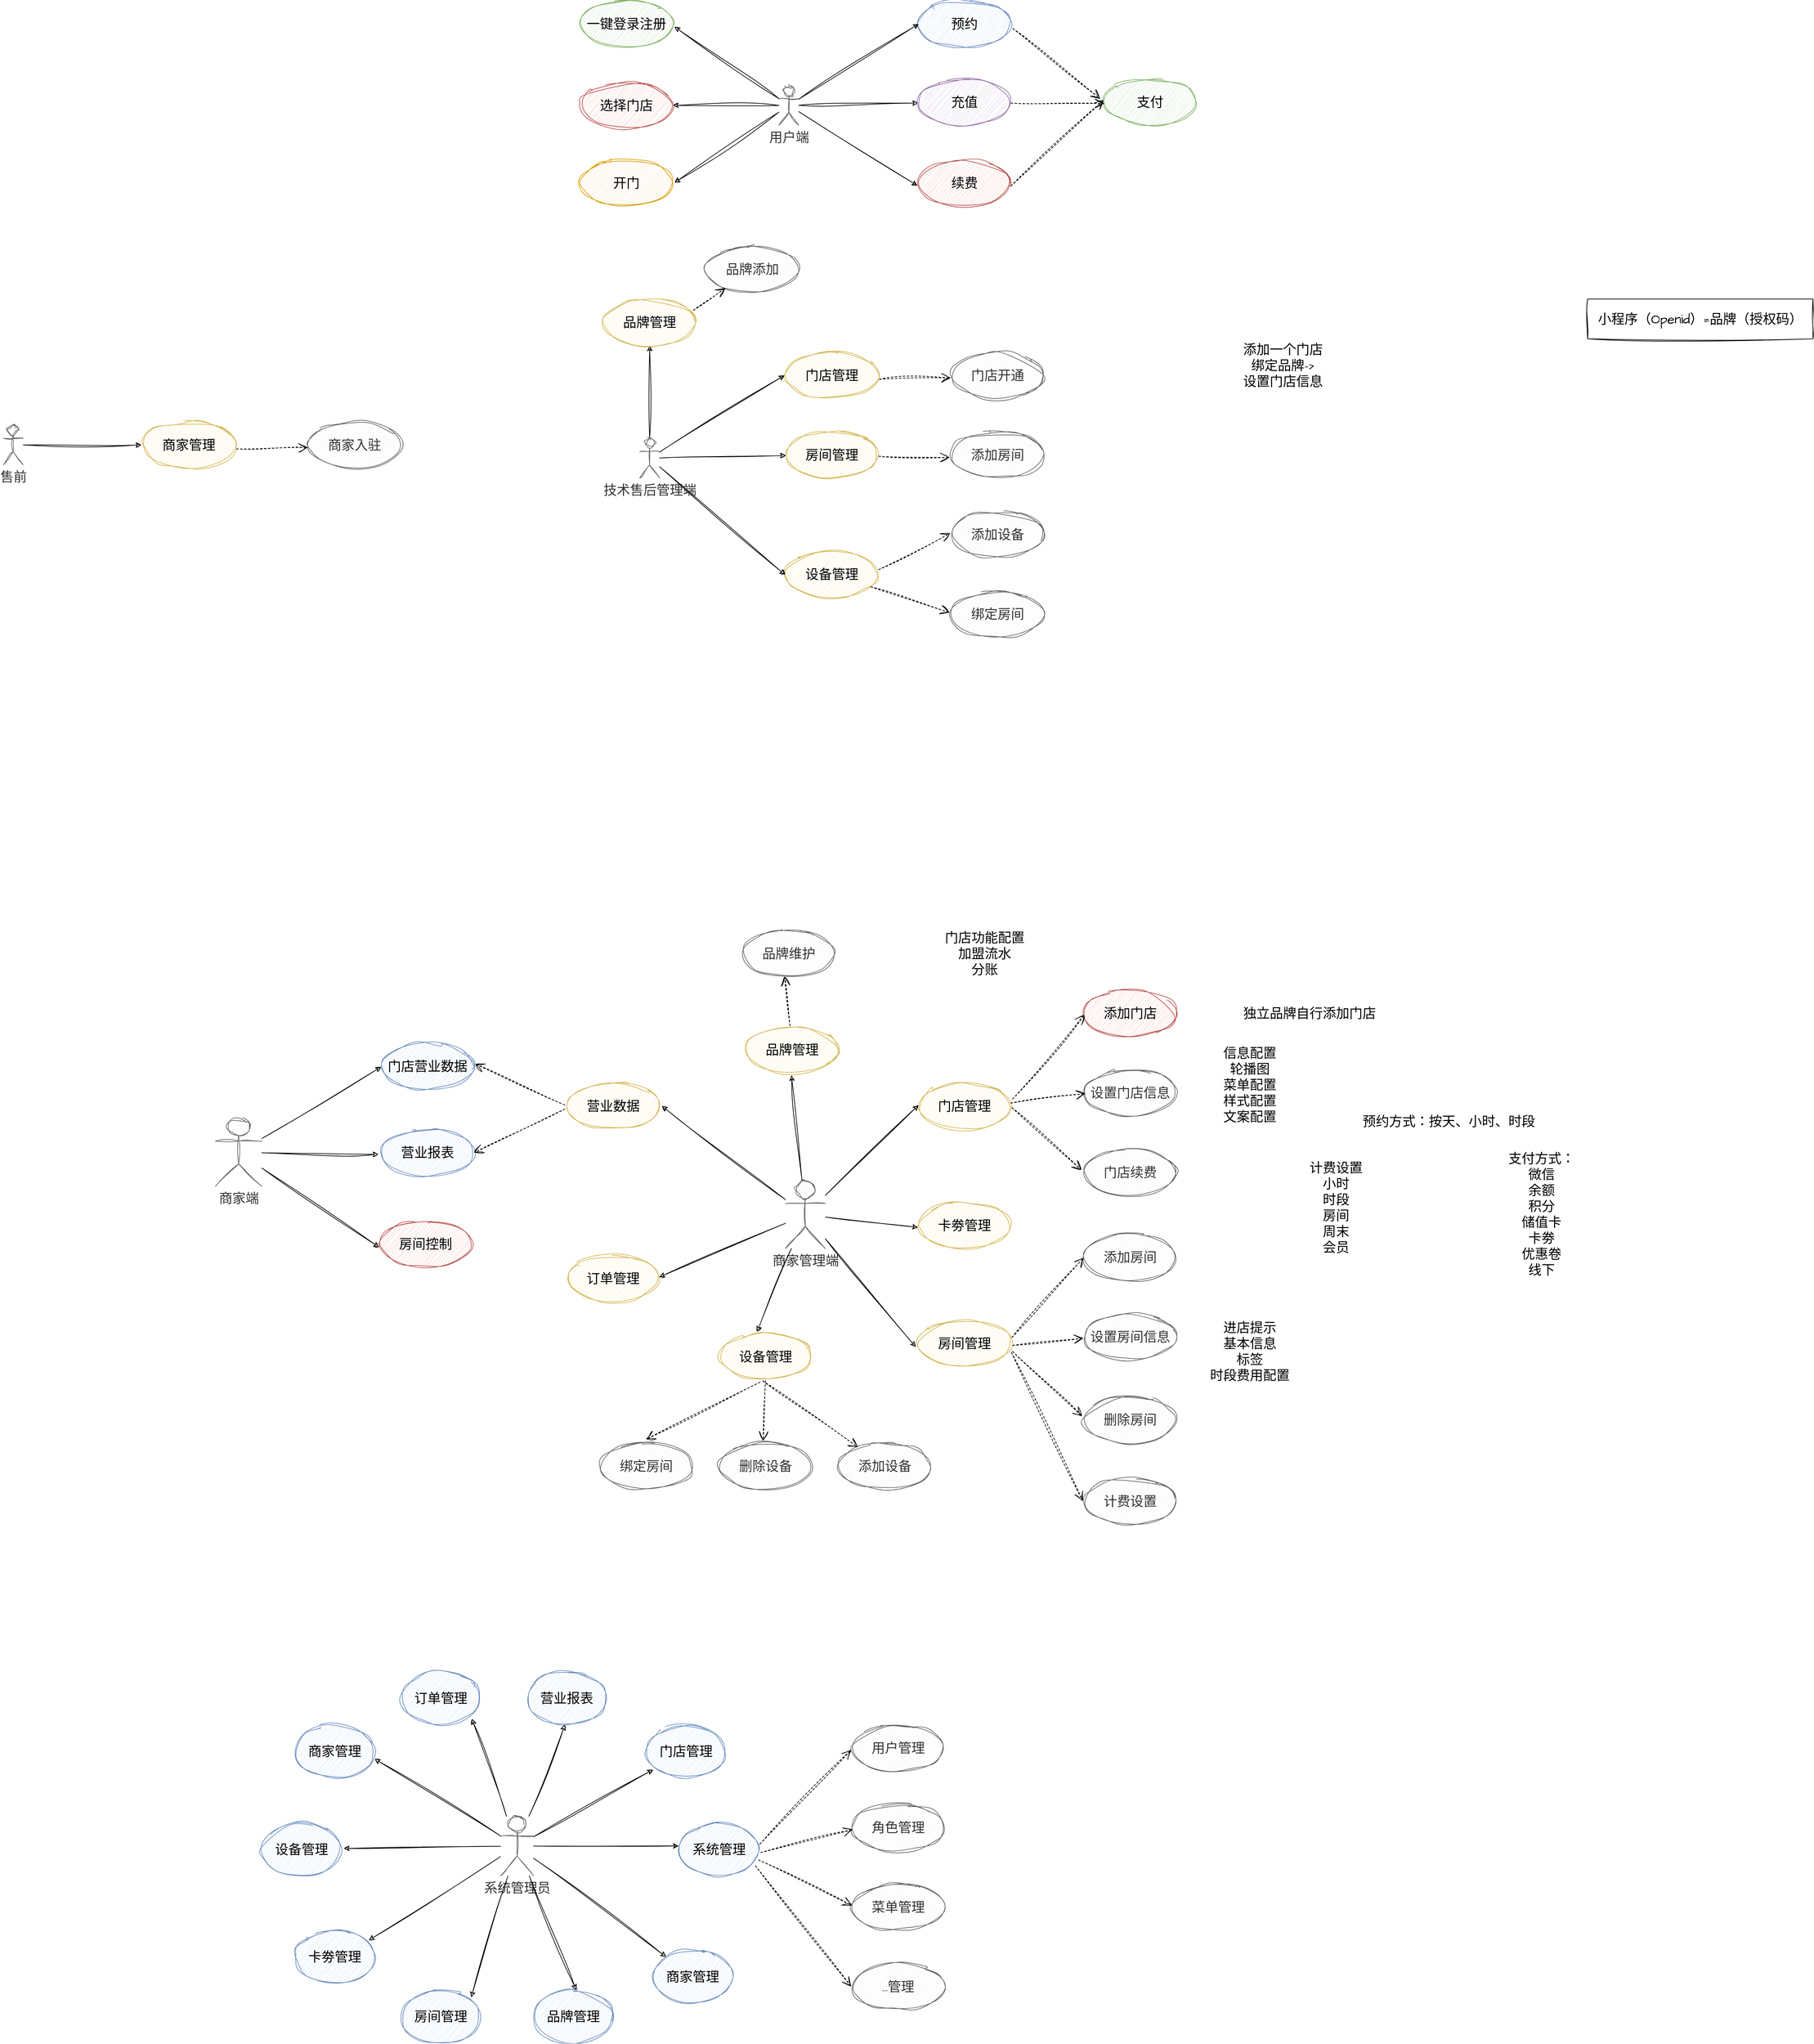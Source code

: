 <mxfile version="22.1.15" type="github">
  <diagram name="第 1 页" id="8raenebxMZbXHB4DPFVJ">
    <mxGraphModel dx="2848" dy="672" grid="1" gridSize="10" guides="1" tooltips="1" connect="0" arrows="1" fold="1" page="1" pageScale="1" pageWidth="827" pageHeight="1169" background="#ffffff" math="0" shadow="0">
      <root>
        <mxCell id="0" />
        <mxCell id="1" parent="0" />
        <mxCell id="zBp83v5MwMUTdgpoldUR-12" style="rounded=0;sketch=1;hachureGap=4;jiggle=2;curveFitting=1;orthogonalLoop=1;jettySize=auto;html=1;fontFamily=Architects Daughter;fontSource=https%3A%2F%2Ffonts.googleapis.com%2Fcss%3Ffamily%3DArchitects%2BDaughter;fontSize=16;" parent="1" source="zBp83v5MwMUTdgpoldUR-3" target="zBp83v5MwMUTdgpoldUR-7" edge="1">
          <mxGeometry relative="1" as="geometry" />
        </mxCell>
        <mxCell id="zBp83v5MwMUTdgpoldUR-65" style="edgeStyle=orthogonalEdgeStyle;rounded=0;sketch=1;hachureGap=4;jiggle=2;curveFitting=1;orthogonalLoop=1;jettySize=auto;html=1;fontFamily=Architects Daughter;fontSource=https%3A%2F%2Ffonts.googleapis.com%2Fcss%3Ffamily%3DArchitects%2BDaughter;fontSize=16;" parent="1" source="zBp83v5MwMUTdgpoldUR-3" target="zBp83v5MwMUTdgpoldUR-64" edge="1">
          <mxGeometry relative="1" as="geometry" />
        </mxCell>
        <mxCell id="zBp83v5MwMUTdgpoldUR-3" value="用户端" style="shape=umlActor;verticalLabelPosition=bottom;verticalAlign=top;html=1;sketch=1;hachureGap=4;jiggle=2;curveFitting=1;fontFamily=Architects Daughter;fontSource=https%3A%2F%2Ffonts.googleapis.com%2Fcss%3Ffamily%3DArchitects%2BDaughter;fontSize=20;fillColor=#f5f5f5;fontColor=#333333;strokeColor=#666666;" parent="1" vertex="1">
          <mxGeometry x="120" y="358" width="30" height="60" as="geometry" />
        </mxCell>
        <mxCell id="zBp83v5MwMUTdgpoldUR-6" value="预约" style="ellipse;whiteSpace=wrap;html=1;sketch=1;hachureGap=4;jiggle=2;curveFitting=1;fontFamily=Architects Daughter;fontSource=https%3A%2F%2Ffonts.googleapis.com%2Fcss%3Ffamily%3DArchitects%2BDaughter;fontSize=20;fillColor=#dae8fc;strokeColor=#6c8ebf;" parent="1" vertex="1">
          <mxGeometry x="330" y="230" width="140" height="70" as="geometry" />
        </mxCell>
        <mxCell id="zBp83v5MwMUTdgpoldUR-7" value="充值" style="ellipse;whiteSpace=wrap;html=1;sketch=1;hachureGap=4;jiggle=2;curveFitting=1;fontFamily=Architects Daughter;fontSource=https%3A%2F%2Ffonts.googleapis.com%2Fcss%3Ffamily%3DArchitects%2BDaughter;fontSize=20;fillColor=#e1d5e7;strokeColor=#9673a6;" parent="1" vertex="1">
          <mxGeometry x="330" y="348" width="140" height="70" as="geometry" />
        </mxCell>
        <mxCell id="zBp83v5MwMUTdgpoldUR-8" value="开门" style="ellipse;whiteSpace=wrap;html=1;sketch=1;hachureGap=4;jiggle=2;curveFitting=1;fontFamily=Architects Daughter;fontSource=https%3A%2F%2Ffonts.googleapis.com%2Fcss%3Ffamily%3DArchitects%2BDaughter;fontSize=20;fillColor=#ffe6cc;strokeColor=#d79b00;" parent="1" vertex="1">
          <mxGeometry x="-180" y="470" width="140" height="70" as="geometry" />
        </mxCell>
        <mxCell id="zBp83v5MwMUTdgpoldUR-9" value="续费" style="ellipse;whiteSpace=wrap;html=1;sketch=1;hachureGap=4;jiggle=2;curveFitting=1;fontFamily=Architects Daughter;fontSource=https%3A%2F%2Ffonts.googleapis.com%2Fcss%3Ffamily%3DArchitects%2BDaughter;fontSize=20;fillColor=#f8cecc;strokeColor=#b85450;" parent="1" vertex="1">
          <mxGeometry x="330" y="470" width="140" height="70" as="geometry" />
        </mxCell>
        <mxCell id="zBp83v5MwMUTdgpoldUR-10" value="支付" style="ellipse;whiteSpace=wrap;html=1;sketch=1;hachureGap=4;jiggle=2;curveFitting=1;fontFamily=Architects Daughter;fontSource=https%3A%2F%2Ffonts.googleapis.com%2Fcss%3Ffamily%3DArchitects%2BDaughter;fontSize=20;fillColor=#d5e8d4;strokeColor=#82b366;" parent="1" vertex="1">
          <mxGeometry x="610" y="348" width="140" height="70" as="geometry" />
        </mxCell>
        <mxCell id="zBp83v5MwMUTdgpoldUR-11" style="rounded=0;sketch=1;hachureGap=4;jiggle=2;curveFitting=1;orthogonalLoop=1;jettySize=auto;html=1;entryX=0.007;entryY=0.5;entryDx=0;entryDy=0;entryPerimeter=0;fontFamily=Architects Daughter;fontSource=https%3A%2F%2Ffonts.googleapis.com%2Fcss%3Ffamily%3DArchitects%2BDaughter;fontSize=16;" parent="1" source="zBp83v5MwMUTdgpoldUR-3" target="zBp83v5MwMUTdgpoldUR-6" edge="1">
          <mxGeometry relative="1" as="geometry" />
        </mxCell>
        <mxCell id="zBp83v5MwMUTdgpoldUR-13" style="rounded=0;sketch=1;hachureGap=4;jiggle=2;curveFitting=1;orthogonalLoop=1;jettySize=auto;html=1;entryX=1.018;entryY=0.493;entryDx=0;entryDy=0;entryPerimeter=0;fontFamily=Architects Daughter;fontSource=https%3A%2F%2Ffonts.googleapis.com%2Fcss%3Ffamily%3DArchitects%2BDaughter;fontSize=16;" parent="1" source="zBp83v5MwMUTdgpoldUR-3" target="zBp83v5MwMUTdgpoldUR-8" edge="1">
          <mxGeometry relative="1" as="geometry" />
        </mxCell>
        <mxCell id="zBp83v5MwMUTdgpoldUR-14" style="rounded=0;sketch=1;hachureGap=4;jiggle=2;curveFitting=1;orthogonalLoop=1;jettySize=auto;html=1;entryX=-0.007;entryY=0.557;entryDx=0;entryDy=0;entryPerimeter=0;fontFamily=Architects Daughter;fontSource=https%3A%2F%2Ffonts.googleapis.com%2Fcss%3Ffamily%3DArchitects%2BDaughter;fontSize=16;" parent="1" source="zBp83v5MwMUTdgpoldUR-3" target="zBp83v5MwMUTdgpoldUR-9" edge="1">
          <mxGeometry relative="1" as="geometry" />
        </mxCell>
        <mxCell id="zBp83v5MwMUTdgpoldUR-15" value="" style="endArrow=open;endSize=12;dashed=1;html=1;rounded=0;sketch=1;hachureGap=4;jiggle=2;curveFitting=1;fontFamily=Architects Daughter;fontSource=https%3A%2F%2Ffonts.googleapis.com%2Fcss%3Ffamily%3DArchitects%2BDaughter;fontSize=16;entryX=-0.036;entryY=0.429;entryDx=0;entryDy=0;entryPerimeter=0;exitX=1.021;exitY=0.6;exitDx=0;exitDy=0;exitPerimeter=0;" parent="1" source="zBp83v5MwMUTdgpoldUR-6" target="zBp83v5MwMUTdgpoldUR-10" edge="1">
          <mxGeometry width="160" relative="1" as="geometry">
            <mxPoint x="480" y="160" as="sourcePoint" />
            <mxPoint x="630" y="150" as="targetPoint" />
          </mxGeometry>
        </mxCell>
        <mxCell id="zBp83v5MwMUTdgpoldUR-17" value="" style="endArrow=open;endSize=12;dashed=1;html=1;rounded=0;sketch=1;hachureGap=4;jiggle=2;curveFitting=1;fontFamily=Architects Daughter;fontSource=https%3A%2F%2Ffonts.googleapis.com%2Fcss%3Ffamily%3DArchitects%2BDaughter;fontSize=16;entryX=0.007;entryY=0.529;entryDx=0;entryDy=0;entryPerimeter=0;" parent="1" target="zBp83v5MwMUTdgpoldUR-10" edge="1">
          <mxGeometry width="160" relative="1" as="geometry">
            <mxPoint x="470" y="384.5" as="sourcePoint" />
            <mxPoint x="580" y="260" as="targetPoint" />
          </mxGeometry>
        </mxCell>
        <mxCell id="zBp83v5MwMUTdgpoldUR-18" value="一键登录注册" style="ellipse;whiteSpace=wrap;html=1;sketch=1;hachureGap=4;jiggle=2;curveFitting=1;fontFamily=Architects Daughter;fontSource=https%3A%2F%2Ffonts.googleapis.com%2Fcss%3Ffamily%3DArchitects%2BDaughter;fontSize=20;fillColor=#d5e8d4;strokeColor=#82b366;" parent="1" vertex="1">
          <mxGeometry x="-180" y="230" width="140" height="70" as="geometry" />
        </mxCell>
        <mxCell id="zBp83v5MwMUTdgpoldUR-19" style="rounded=0;sketch=1;hachureGap=4;jiggle=2;curveFitting=1;orthogonalLoop=1;jettySize=auto;html=1;entryX=1.018;entryY=0.564;entryDx=0;entryDy=0;entryPerimeter=0;fontFamily=Architects Daughter;fontSource=https%3A%2F%2Ffonts.googleapis.com%2Fcss%3Ffamily%3DArchitects%2BDaughter;fontSize=16;" parent="1" source="zBp83v5MwMUTdgpoldUR-3" target="zBp83v5MwMUTdgpoldUR-18" edge="1">
          <mxGeometry relative="1" as="geometry" />
        </mxCell>
        <mxCell id="zBp83v5MwMUTdgpoldUR-20" value="" style="endArrow=open;endSize=12;dashed=1;html=1;rounded=0;sketch=1;hachureGap=4;jiggle=2;curveFitting=1;fontFamily=Architects Daughter;fontSource=https%3A%2F%2Ffonts.googleapis.com%2Fcss%3Ffamily%3DArchitects%2BDaughter;fontSize=16;entryX=0;entryY=0.457;entryDx=0;entryDy=0;entryPerimeter=0;" parent="1" target="zBp83v5MwMUTdgpoldUR-10" edge="1">
          <mxGeometry width="160" relative="1" as="geometry">
            <mxPoint x="470" y="509.5" as="sourcePoint" />
            <mxPoint x="601" y="440" as="targetPoint" />
          </mxGeometry>
        </mxCell>
        <mxCell id="zBp83v5MwMUTdgpoldUR-23" value="商家端" style="shape=umlActor;verticalLabelPosition=bottom;verticalAlign=top;html=1;sketch=1;hachureGap=4;jiggle=2;curveFitting=1;fontFamily=Architects Daughter;fontSource=https%3A%2F%2Ffonts.googleapis.com%2Fcss%3Ffamily%3DArchitects%2BDaughter;fontSize=20;fillColor=#f5f5f5;fontColor=#333333;strokeColor=#666666;" parent="1" vertex="1">
          <mxGeometry x="-730" y="1916" width="70" height="102" as="geometry" />
        </mxCell>
        <mxCell id="5fDDdlRVlFWuMGhj4j6F-64" style="edgeStyle=orthogonalEdgeStyle;rounded=0;sketch=1;hachureGap=4;jiggle=2;curveFitting=1;orthogonalLoop=1;jettySize=auto;html=1;fontFamily=Architects Daughter;fontSource=https%3A%2F%2Ffonts.googleapis.com%2Fcss%3Ffamily%3DArchitects%2BDaughter;fontSize=16;" parent="1" source="zBp83v5MwMUTdgpoldUR-24" target="5fDDdlRVlFWuMGhj4j6F-63" edge="1">
          <mxGeometry relative="1" as="geometry" />
        </mxCell>
        <mxCell id="zBp83v5MwMUTdgpoldUR-24" value="技术售后管理端" style="shape=umlActor;verticalLabelPosition=bottom;verticalAlign=top;html=1;sketch=1;hachureGap=4;jiggle=2;curveFitting=1;fontFamily=Architects Daughter;fontSource=https%3A%2F%2Ffonts.googleapis.com%2Fcss%3Ffamily%3DArchitects%2BDaughter;fontSize=20;fillColor=#f5f5f5;fontColor=#333333;strokeColor=#666666;" parent="1" vertex="1">
          <mxGeometry x="-90" y="890" width="30" height="60" as="geometry" />
        </mxCell>
        <mxCell id="zBp83v5MwMUTdgpoldUR-27" value="房间管理" style="ellipse;whiteSpace=wrap;html=1;sketch=1;hachureGap=4;jiggle=2;curveFitting=1;fontFamily=Architects Daughter;fontSource=https%3A%2F%2Ffonts.googleapis.com%2Fcss%3Ffamily%3DArchitects%2BDaughter;fontSize=20;fillColor=#fff2cc;strokeColor=#d6b656;" parent="1" vertex="1">
          <mxGeometry x="130" y="880" width="140" height="70" as="geometry" />
        </mxCell>
        <mxCell id="zBp83v5MwMUTdgpoldUR-28" value="门店管理" style="ellipse;whiteSpace=wrap;html=1;sketch=1;hachureGap=4;jiggle=2;curveFitting=1;fontFamily=Architects Daughter;fontSource=https%3A%2F%2Ffonts.googleapis.com%2Fcss%3Ffamily%3DArchitects%2BDaughter;fontSize=20;fillColor=#fff2cc;strokeColor=#d6b656;" parent="1" vertex="1">
          <mxGeometry x="130" y="760" width="140" height="70" as="geometry" />
        </mxCell>
        <mxCell id="zBp83v5MwMUTdgpoldUR-29" value="设备管理" style="ellipse;whiteSpace=wrap;html=1;sketch=1;hachureGap=4;jiggle=2;curveFitting=1;fontFamily=Architects Daughter;fontSource=https%3A%2F%2Ffonts.googleapis.com%2Fcss%3Ffamily%3DArchitects%2BDaughter;fontSize=20;fillColor=#fff2cc;strokeColor=#d6b656;" parent="1" vertex="1">
          <mxGeometry x="130" y="1060" width="140" height="70" as="geometry" />
        </mxCell>
        <mxCell id="zBp83v5MwMUTdgpoldUR-36" value="门店开通" style="ellipse;whiteSpace=wrap;html=1;sketch=1;hachureGap=4;jiggle=2;curveFitting=1;fontFamily=Architects Daughter;fontSource=https%3A%2F%2Ffonts.googleapis.com%2Fcss%3Ffamily%3DArchitects%2BDaughter;fontSize=20;fillColor=#f5f5f5;strokeColor=#666666;fontColor=#333333;" parent="1" vertex="1">
          <mxGeometry x="380" y="760" width="140" height="70" as="geometry" />
        </mxCell>
        <mxCell id="zBp83v5MwMUTdgpoldUR-40" value="添加房间" style="ellipse;whiteSpace=wrap;html=1;sketch=1;hachureGap=4;jiggle=2;curveFitting=1;fontFamily=Architects Daughter;fontSource=https%3A%2F%2Ffonts.googleapis.com%2Fcss%3Ffamily%3DArchitects%2BDaughter;fontSize=20;fillColor=#f5f5f5;strokeColor=#666666;fontColor=#333333;" parent="1" vertex="1">
          <mxGeometry x="380" y="880" width="140" height="70" as="geometry" />
        </mxCell>
        <mxCell id="zBp83v5MwMUTdgpoldUR-43" value="添加设备" style="ellipse;whiteSpace=wrap;html=1;sketch=1;hachureGap=4;jiggle=2;curveFitting=1;fontFamily=Architects Daughter;fontSource=https%3A%2F%2Ffonts.googleapis.com%2Fcss%3Ffamily%3DArchitects%2BDaughter;fontSize=20;fillColor=#f5f5f5;strokeColor=#666666;fontColor=#333333;" parent="1" vertex="1">
          <mxGeometry x="380" y="1000" width="140" height="70" as="geometry" />
        </mxCell>
        <mxCell id="zBp83v5MwMUTdgpoldUR-44" value="绑定房间" style="ellipse;whiteSpace=wrap;html=1;sketch=1;hachureGap=4;jiggle=2;curveFitting=1;fontFamily=Architects Daughter;fontSource=https%3A%2F%2Ffonts.googleapis.com%2Fcss%3Ffamily%3DArchitects%2BDaughter;fontSize=20;fillColor=#f5f5f5;strokeColor=#666666;fontColor=#333333;" parent="1" vertex="1">
          <mxGeometry x="380" y="1120" width="140" height="70" as="geometry" />
        </mxCell>
        <mxCell id="zBp83v5MwMUTdgpoldUR-45" value="" style="endArrow=open;endSize=12;dashed=1;html=1;rounded=0;sketch=1;hachureGap=4;jiggle=2;curveFitting=1;fontFamily=Architects Daughter;fontSource=https%3A%2F%2Ffonts.googleapis.com%2Fcss%3Ffamily%3DArchitects%2BDaughter;fontSize=16;entryX=-0.004;entryY=0.557;entryDx=0;entryDy=0;entryPerimeter=0;exitX=1.011;exitY=0.586;exitDx=0;exitDy=0;exitPerimeter=0;" parent="1" source="zBp83v5MwMUTdgpoldUR-28" target="zBp83v5MwMUTdgpoldUR-36" edge="1">
          <mxGeometry width="160" relative="1" as="geometry">
            <mxPoint x="270" y="797" as="sourcePoint" />
            <mxPoint x="402" y="903" as="targetPoint" />
          </mxGeometry>
        </mxCell>
        <mxCell id="zBp83v5MwMUTdgpoldUR-46" value="" style="endArrow=open;endSize=12;dashed=1;html=1;rounded=0;sketch=1;hachureGap=4;jiggle=2;curveFitting=1;fontFamily=Architects Daughter;fontSource=https%3A%2F%2Ffonts.googleapis.com%2Fcss%3Ffamily%3DArchitects%2BDaughter;fontSize=16;entryX=-0.018;entryY=0.557;entryDx=0;entryDy=0;entryPerimeter=0;exitX=1.004;exitY=0.529;exitDx=0;exitDy=0;exitPerimeter=0;" parent="1" source="zBp83v5MwMUTdgpoldUR-27" target="zBp83v5MwMUTdgpoldUR-40" edge="1">
          <mxGeometry width="160" relative="1" as="geometry">
            <mxPoint x="280" y="900" as="sourcePoint" />
            <mxPoint x="377" y="914" as="targetPoint" />
          </mxGeometry>
        </mxCell>
        <mxCell id="zBp83v5MwMUTdgpoldUR-47" value="" style="endArrow=open;endSize=12;dashed=1;html=1;rounded=0;sketch=1;hachureGap=4;jiggle=2;curveFitting=1;fontFamily=Architects Daughter;fontSource=https%3A%2F%2Ffonts.googleapis.com%2Fcss%3Ffamily%3DArchitects%2BDaughter;fontSize=16;entryX=-0.011;entryY=0.471;entryDx=0;entryDy=0;entryPerimeter=0;exitX=1.004;exitY=0.4;exitDx=0;exitDy=0;exitPerimeter=0;" parent="1" source="zBp83v5MwMUTdgpoldUR-29" target="zBp83v5MwMUTdgpoldUR-43" edge="1">
          <mxGeometry width="160" relative="1" as="geometry">
            <mxPoint x="281" y="927" as="sourcePoint" />
            <mxPoint x="387" y="929" as="targetPoint" />
          </mxGeometry>
        </mxCell>
        <mxCell id="zBp83v5MwMUTdgpoldUR-48" value="" style="endArrow=open;endSize=12;dashed=1;html=1;rounded=0;sketch=1;hachureGap=4;jiggle=2;curveFitting=1;fontFamily=Architects Daughter;fontSource=https%3A%2F%2Ffonts.googleapis.com%2Fcss%3Ffamily%3DArchitects%2BDaughter;fontSize=16;entryX=-0.018;entryY=0.471;entryDx=0;entryDy=0;entryPerimeter=0;" parent="1" source="zBp83v5MwMUTdgpoldUR-29" target="zBp83v5MwMUTdgpoldUR-44" edge="1">
          <mxGeometry width="160" relative="1" as="geometry">
            <mxPoint x="281" y="1098" as="sourcePoint" />
            <mxPoint x="388" y="1043" as="targetPoint" />
          </mxGeometry>
        </mxCell>
        <mxCell id="zBp83v5MwMUTdgpoldUR-49" style="rounded=0;sketch=1;hachureGap=4;jiggle=2;curveFitting=1;orthogonalLoop=1;jettySize=auto;html=1;entryX=-0.011;entryY=0.5;entryDx=0;entryDy=0;entryPerimeter=0;fontFamily=Architects Daughter;fontSource=https%3A%2F%2Ffonts.googleapis.com%2Fcss%3Ffamily%3DArchitects%2BDaughter;fontSize=16;" parent="1" source="zBp83v5MwMUTdgpoldUR-24" target="zBp83v5MwMUTdgpoldUR-28" edge="1">
          <mxGeometry relative="1" as="geometry" />
        </mxCell>
        <mxCell id="zBp83v5MwMUTdgpoldUR-50" style="rounded=0;sketch=1;hachureGap=4;jiggle=2;curveFitting=1;orthogonalLoop=1;jettySize=auto;html=1;entryX=0.004;entryY=0.514;entryDx=0;entryDy=0;entryPerimeter=0;fontFamily=Architects Daughter;fontSource=https%3A%2F%2Ffonts.googleapis.com%2Fcss%3Ffamily%3DArchitects%2BDaughter;fontSize=16;" parent="1" source="zBp83v5MwMUTdgpoldUR-24" target="zBp83v5MwMUTdgpoldUR-27" edge="1">
          <mxGeometry relative="1" as="geometry" />
        </mxCell>
        <mxCell id="zBp83v5MwMUTdgpoldUR-51" style="rounded=0;sketch=1;hachureGap=4;jiggle=2;curveFitting=1;orthogonalLoop=1;jettySize=auto;html=1;entryX=-0.004;entryY=0.514;entryDx=0;entryDy=0;entryPerimeter=0;fontFamily=Architects Daughter;fontSource=https%3A%2F%2Ffonts.googleapis.com%2Fcss%3Ffamily%3DArchitects%2BDaughter;fontSize=16;" parent="1" source="zBp83v5MwMUTdgpoldUR-24" target="zBp83v5MwMUTdgpoldUR-29" edge="1">
          <mxGeometry relative="1" as="geometry" />
        </mxCell>
        <mxCell id="zBp83v5MwMUTdgpoldUR-55" value="房间管理" style="ellipse;whiteSpace=wrap;html=1;sketch=1;hachureGap=4;jiggle=2;curveFitting=1;fontFamily=Architects Daughter;fontSource=https%3A%2F%2Ffonts.googleapis.com%2Fcss%3Ffamily%3DArchitects%2BDaughter;fontSize=20;fillColor=#fff2cc;strokeColor=#d6b656;" parent="1" vertex="1">
          <mxGeometry x="330" y="2220" width="140" height="70" as="geometry" />
        </mxCell>
        <mxCell id="zBp83v5MwMUTdgpoldUR-56" value="门店管理" style="ellipse;whiteSpace=wrap;html=1;sketch=1;hachureGap=4;jiggle=2;curveFitting=1;fontFamily=Architects Daughter;fontSource=https%3A%2F%2Ffonts.googleapis.com%2Fcss%3Ffamily%3DArchitects%2BDaughter;fontSize=20;fillColor=#fff2cc;strokeColor=#d6b656;" parent="1" vertex="1">
          <mxGeometry x="330" y="1862" width="140" height="70" as="geometry" />
        </mxCell>
        <mxCell id="zBp83v5MwMUTdgpoldUR-58" value="设置门店信息" style="ellipse;whiteSpace=wrap;html=1;sketch=1;hachureGap=4;jiggle=2;curveFitting=1;fontFamily=Architects Daughter;fontSource=https%3A%2F%2Ffonts.googleapis.com%2Fcss%3Ffamily%3DArchitects%2BDaughter;fontSize=20;fillColor=#f5f5f5;strokeColor=#666666;fontColor=#333333;" parent="1" vertex="1">
          <mxGeometry x="580" y="1842" width="140" height="70" as="geometry" />
        </mxCell>
        <mxCell id="zBp83v5MwMUTdgpoldUR-59" value="门店续费" style="ellipse;whiteSpace=wrap;html=1;sketch=1;hachureGap=4;jiggle=2;curveFitting=1;fontFamily=Architects Daughter;fontSource=https%3A%2F%2Ffonts.googleapis.com%2Fcss%3Ffamily%3DArchitects%2BDaughter;fontSize=20;fillColor=#f5f5f5;strokeColor=#666666;fontColor=#333333;" parent="1" vertex="1">
          <mxGeometry x="580" y="1962" width="140" height="70" as="geometry" />
        </mxCell>
        <mxCell id="zBp83v5MwMUTdgpoldUR-60" value="添加房间" style="ellipse;whiteSpace=wrap;html=1;sketch=1;hachureGap=4;jiggle=2;curveFitting=1;fontFamily=Architects Daughter;fontSource=https%3A%2F%2Ffonts.googleapis.com%2Fcss%3Ffamily%3DArchitects%2BDaughter;fontSize=20;fillColor=#f5f5f5;strokeColor=#666666;fontColor=#333333;" parent="1" vertex="1">
          <mxGeometry x="580" y="2090" width="140" height="70" as="geometry" />
        </mxCell>
        <mxCell id="zBp83v5MwMUTdgpoldUR-61" value="删除房间" style="ellipse;whiteSpace=wrap;html=1;sketch=1;hachureGap=4;jiggle=2;curveFitting=1;fontFamily=Architects Daughter;fontSource=https%3A%2F%2Ffonts.googleapis.com%2Fcss%3Ffamily%3DArchitects%2BDaughter;fontSize=20;fillColor=#f5f5f5;strokeColor=#666666;fontColor=#333333;" parent="1" vertex="1">
          <mxGeometry x="580" y="2335" width="140" height="70" as="geometry" />
        </mxCell>
        <mxCell id="zBp83v5MwMUTdgpoldUR-62" value="设置房间信息" style="ellipse;whiteSpace=wrap;html=1;sketch=1;hachureGap=4;jiggle=2;curveFitting=1;fontFamily=Architects Daughter;fontSource=https%3A%2F%2Ffonts.googleapis.com%2Fcss%3Ffamily%3DArchitects%2BDaughter;fontSize=20;fillColor=#f5f5f5;strokeColor=#666666;fontColor=#333333;" parent="1" vertex="1">
          <mxGeometry x="580" y="2210" width="140" height="70" as="geometry" />
        </mxCell>
        <mxCell id="zBp83v5MwMUTdgpoldUR-63" value="营业数据" style="ellipse;whiteSpace=wrap;html=1;sketch=1;hachureGap=4;jiggle=2;curveFitting=1;fontFamily=Architects Daughter;fontSource=https%3A%2F%2Ffonts.googleapis.com%2Fcss%3Ffamily%3DArchitects%2BDaughter;fontSize=20;fillColor=#fff2cc;strokeColor=#d6b656;" parent="1" vertex="1">
          <mxGeometry x="-200" y="1862" width="140" height="70" as="geometry" />
        </mxCell>
        <mxCell id="zBp83v5MwMUTdgpoldUR-64" value="选择门店" style="ellipse;whiteSpace=wrap;html=1;sketch=1;hachureGap=4;jiggle=2;curveFitting=1;fontFamily=Architects Daughter;fontSource=https%3A%2F%2Ffonts.googleapis.com%2Fcss%3Ffamily%3DArchitects%2BDaughter;fontSize=20;fillColor=#f8cecc;strokeColor=#b85450;" parent="1" vertex="1">
          <mxGeometry x="-180" y="353" width="140" height="70" as="geometry" />
        </mxCell>
        <mxCell id="zBp83v5MwMUTdgpoldUR-66" value="设备管理" style="ellipse;whiteSpace=wrap;html=1;sketch=1;hachureGap=4;jiggle=2;curveFitting=1;fontFamily=Architects Daughter;fontSource=https%3A%2F%2Ffonts.googleapis.com%2Fcss%3Ffamily%3DArchitects%2BDaughter;fontSize=20;fillColor=#fff2cc;strokeColor=#d6b656;" parent="1" vertex="1">
          <mxGeometry x="30" y="2240" width="140" height="70" as="geometry" />
        </mxCell>
        <mxCell id="zBp83v5MwMUTdgpoldUR-67" value="添加设备" style="ellipse;whiteSpace=wrap;html=1;sketch=1;hachureGap=4;jiggle=2;curveFitting=1;fontFamily=Architects Daughter;fontSource=https%3A%2F%2Ffonts.googleapis.com%2Fcss%3Ffamily%3DArchitects%2BDaughter;fontSize=20;fillColor=#f5f5f5;strokeColor=#666666;fontColor=#333333;" parent="1" vertex="1">
          <mxGeometry x="210" y="2405" width="140" height="70" as="geometry" />
        </mxCell>
        <mxCell id="zBp83v5MwMUTdgpoldUR-68" value="绑定房间" style="ellipse;whiteSpace=wrap;html=1;sketch=1;hachureGap=4;jiggle=2;curveFitting=1;fontFamily=Architects Daughter;fontSource=https%3A%2F%2Ffonts.googleapis.com%2Fcss%3Ffamily%3DArchitects%2BDaughter;fontSize=20;fillColor=#f5f5f5;strokeColor=#666666;fontColor=#333333;" parent="1" vertex="1">
          <mxGeometry x="-150" y="2405" width="140" height="70" as="geometry" />
        </mxCell>
        <mxCell id="zBp83v5MwMUTdgpoldUR-69" value="" style="endArrow=open;endSize=12;dashed=1;html=1;rounded=0;sketch=1;hachureGap=4;jiggle=2;curveFitting=1;fontFamily=Architects Daughter;fontSource=https%3A%2F%2Ffonts.googleapis.com%2Fcss%3Ffamily%3DArchitects%2BDaughter;fontSize=16;exitX=0.468;exitY=1.021;exitDx=0;exitDy=0;exitPerimeter=0;" parent="1" source="zBp83v5MwMUTdgpoldUR-66" target="zBp83v5MwMUTdgpoldUR-67" edge="1">
          <mxGeometry width="160" relative="1" as="geometry">
            <mxPoint x="571" y="2389" as="sourcePoint" />
            <mxPoint x="677" y="2391" as="targetPoint" />
          </mxGeometry>
        </mxCell>
        <mxCell id="zBp83v5MwMUTdgpoldUR-70" value="" style="endArrow=open;endSize=12;dashed=1;html=1;rounded=0;sketch=1;hachureGap=4;jiggle=2;curveFitting=1;fontFamily=Architects Daughter;fontSource=https%3A%2F%2Ffonts.googleapis.com%2Fcss%3Ffamily%3DArchitects%2BDaughter;fontSize=16;entryX=0.496;entryY=-0.079;entryDx=0;entryDy=0;entryPerimeter=0;exitX=0.439;exitY=1.05;exitDx=0;exitDy=0;exitPerimeter=0;" parent="1" source="zBp83v5MwMUTdgpoldUR-66" target="zBp83v5MwMUTdgpoldUR-68" edge="1">
          <mxGeometry width="160" relative="1" as="geometry">
            <mxPoint x="398.04" y="2414.03" as="sourcePoint" />
            <mxPoint x="250.0" y="2512" as="targetPoint" />
          </mxGeometry>
        </mxCell>
        <mxCell id="zBp83v5MwMUTdgpoldUR-72" value="进店提示&lt;br&gt;基本信息&lt;br&gt;标签&lt;br&gt;时段费用配置" style="text;html=1;align=center;verticalAlign=middle;resizable=0;points=[];autosize=1;strokeColor=none;fillColor=none;fontSize=20;fontFamily=Architects Daughter;" parent="1" vertex="1">
          <mxGeometry x="760" y="2212" width="140" height="110" as="geometry" />
        </mxCell>
        <mxCell id="zBp83v5MwMUTdgpoldUR-73" value="订单管理" style="ellipse;whiteSpace=wrap;html=1;sketch=1;hachureGap=4;jiggle=2;curveFitting=1;fontFamily=Architects Daughter;fontSource=https%3A%2F%2Ffonts.googleapis.com%2Fcss%3Ffamily%3DArchitects%2BDaughter;fontSize=20;fillColor=#fff2cc;strokeColor=#d6b656;" parent="1" vertex="1">
          <mxGeometry x="-200" y="2122" width="140" height="70" as="geometry" />
        </mxCell>
        <mxCell id="zBp83v5MwMUTdgpoldUR-75" value="添加门店" style="ellipse;whiteSpace=wrap;html=1;sketch=1;hachureGap=4;jiggle=2;curveFitting=1;fontFamily=Architects Daughter;fontSource=https%3A%2F%2Ffonts.googleapis.com%2Fcss%3Ffamily%3DArchitects%2BDaughter;fontSize=20;fillColor=#f8cecc;strokeColor=#b85450;" parent="1" vertex="1">
          <mxGeometry x="580" y="1722" width="140" height="70" as="geometry" />
        </mxCell>
        <mxCell id="zBp83v5MwMUTdgpoldUR-79" value="门店营业数据" style="ellipse;whiteSpace=wrap;html=1;sketch=1;hachureGap=4;jiggle=2;curveFitting=1;fontFamily=Architects Daughter;fontSource=https%3A%2F%2Ffonts.googleapis.com%2Fcss%3Ffamily%3DArchitects%2BDaughter;fontSize=20;fillColor=#dae8fc;strokeColor=#6c8ebf;" parent="1" vertex="1">
          <mxGeometry x="-480" y="1802" width="140" height="70" as="geometry" />
        </mxCell>
        <mxCell id="5fDDdlRVlFWuMGhj4j6F-1" value="营业报表" style="ellipse;whiteSpace=wrap;html=1;sketch=1;hachureGap=4;jiggle=2;curveFitting=1;fontFamily=Architects Daughter;fontSource=https%3A%2F%2Ffonts.googleapis.com%2Fcss%3Ffamily%3DArchitects%2BDaughter;fontSize=20;fillColor=#dae8fc;strokeColor=#6c8ebf;" parent="1" vertex="1">
          <mxGeometry x="-480" y="1932" width="140" height="70" as="geometry" />
        </mxCell>
        <mxCell id="5fDDdlRVlFWuMGhj4j6F-3" value="房间控制" style="ellipse;whiteSpace=wrap;html=1;sketch=1;hachureGap=4;jiggle=2;curveFitting=1;fontFamily=Architects Daughter;fontSource=https%3A%2F%2Ffonts.googleapis.com%2Fcss%3Ffamily%3DArchitects%2BDaughter;fontSize=20;fillColor=#f8cecc;strokeColor=#b85450;" parent="1" vertex="1">
          <mxGeometry x="-483" y="2070" width="140" height="70" as="geometry" />
        </mxCell>
        <mxCell id="5fDDdlRVlFWuMGhj4j6F-4" value="商家管理端" style="shape=umlActor;verticalLabelPosition=bottom;verticalAlign=top;html=1;sketch=1;hachureGap=4;jiggle=2;curveFitting=1;fontFamily=Architects Daughter;fontSource=https%3A%2F%2Ffonts.googleapis.com%2Fcss%3Ffamily%3DArchitects%2BDaughter;fontSize=20;fillColor=#f5f5f5;fontColor=#333333;strokeColor=#666666;" parent="1" vertex="1">
          <mxGeometry x="130" y="2010" width="60" height="102" as="geometry" />
        </mxCell>
        <mxCell id="5fDDdlRVlFWuMGhj4j6F-5" style="rounded=0;sketch=1;hachureGap=4;jiggle=2;curveFitting=1;orthogonalLoop=1;jettySize=auto;html=1;entryX=0;entryY=0.514;entryDx=0;entryDy=0;entryPerimeter=0;fontFamily=Architects Daughter;fontSource=https%3A%2F%2Ffonts.googleapis.com%2Fcss%3Ffamily%3DArchitects%2BDaughter;fontSize=16;" parent="1" source="zBp83v5MwMUTdgpoldUR-23" target="zBp83v5MwMUTdgpoldUR-79" edge="1">
          <mxGeometry relative="1" as="geometry" />
        </mxCell>
        <mxCell id="5fDDdlRVlFWuMGhj4j6F-6" style="rounded=0;sketch=1;hachureGap=4;jiggle=2;curveFitting=1;orthogonalLoop=1;jettySize=auto;html=1;entryX=-0.029;entryY=0.543;entryDx=0;entryDy=0;entryPerimeter=0;fontFamily=Architects Daughter;fontSource=https%3A%2F%2Ffonts.googleapis.com%2Fcss%3Ffamily%3DArchitects%2BDaughter;fontSize=16;" parent="1" source="zBp83v5MwMUTdgpoldUR-23" target="5fDDdlRVlFWuMGhj4j6F-1" edge="1">
          <mxGeometry relative="1" as="geometry" />
        </mxCell>
        <mxCell id="5fDDdlRVlFWuMGhj4j6F-7" style="rounded=0;sketch=1;hachureGap=4;jiggle=2;curveFitting=1;orthogonalLoop=1;jettySize=auto;html=1;entryX=0;entryY=0.571;entryDx=0;entryDy=0;entryPerimeter=0;fontFamily=Architects Daughter;fontSource=https%3A%2F%2Ffonts.googleapis.com%2Fcss%3Ffamily%3DArchitects%2BDaughter;fontSize=16;" parent="1" source="zBp83v5MwMUTdgpoldUR-23" target="5fDDdlRVlFWuMGhj4j6F-3" edge="1">
          <mxGeometry relative="1" as="geometry" />
        </mxCell>
        <mxCell id="5fDDdlRVlFWuMGhj4j6F-10" value="" style="endArrow=open;endSize=12;dashed=1;html=1;rounded=0;sketch=1;hachureGap=4;jiggle=2;curveFitting=1;fontFamily=Architects Daughter;fontSource=https%3A%2F%2Ffonts.googleapis.com%2Fcss%3Ffamily%3DArchitects%2BDaughter;fontSize=16;entryX=1.014;entryY=0.45;entryDx=0;entryDy=0;entryPerimeter=0;exitX=-0.021;exitY=0.479;exitDx=0;exitDy=0;exitPerimeter=0;" parent="1" source="zBp83v5MwMUTdgpoldUR-63" target="zBp83v5MwMUTdgpoldUR-79" edge="1">
          <mxGeometry width="160" relative="1" as="geometry">
            <mxPoint x="-298" y="1763" as="sourcePoint" />
            <mxPoint x="-180" y="1802" as="targetPoint" />
          </mxGeometry>
        </mxCell>
        <mxCell id="5fDDdlRVlFWuMGhj4j6F-11" value="" style="endArrow=open;endSize=12;dashed=1;html=1;rounded=0;sketch=1;hachureGap=4;jiggle=2;curveFitting=1;fontFamily=Architects Daughter;fontSource=https%3A%2F%2Ffonts.googleapis.com%2Fcss%3Ffamily%3DArchitects%2BDaughter;fontSize=16;entryX=1;entryY=0.507;entryDx=0;entryDy=0;entryPerimeter=0;exitX=-0.021;exitY=0.564;exitDx=0;exitDy=0;exitPerimeter=0;" parent="1" source="zBp83v5MwMUTdgpoldUR-63" target="5fDDdlRVlFWuMGhj4j6F-1" edge="1">
          <mxGeometry width="160" relative="1" as="geometry">
            <mxPoint x="-193" y="1906" as="sourcePoint" />
            <mxPoint x="-328" y="1844" as="targetPoint" />
          </mxGeometry>
        </mxCell>
        <mxCell id="5fDDdlRVlFWuMGhj4j6F-12" style="rounded=0;sketch=1;hachureGap=4;jiggle=2;curveFitting=1;orthogonalLoop=1;jettySize=auto;html=1;entryX=1.025;entryY=0.5;entryDx=0;entryDy=0;entryPerimeter=0;fontFamily=Architects Daughter;fontSource=https%3A%2F%2Ffonts.googleapis.com%2Fcss%3Ffamily%3DArchitects%2BDaughter;fontSize=16;" parent="1" source="5fDDdlRVlFWuMGhj4j6F-4" target="zBp83v5MwMUTdgpoldUR-63" edge="1">
          <mxGeometry relative="1" as="geometry" />
        </mxCell>
        <mxCell id="5fDDdlRVlFWuMGhj4j6F-13" style="rounded=0;sketch=1;hachureGap=4;jiggle=2;curveFitting=1;orthogonalLoop=1;jettySize=auto;html=1;entryX=0.996;entryY=0.471;entryDx=0;entryDy=0;entryPerimeter=0;fontFamily=Architects Daughter;fontSource=https%3A%2F%2Ffonts.googleapis.com%2Fcss%3Ffamily%3DArchitects%2BDaughter;fontSize=16;" parent="1" source="5fDDdlRVlFWuMGhj4j6F-4" target="zBp83v5MwMUTdgpoldUR-73" edge="1">
          <mxGeometry relative="1" as="geometry" />
        </mxCell>
        <mxCell id="5fDDdlRVlFWuMGhj4j6F-15" style="rounded=0;sketch=1;hachureGap=4;jiggle=2;curveFitting=1;orthogonalLoop=1;jettySize=auto;html=1;entryX=0.004;entryY=0.479;entryDx=0;entryDy=0;entryPerimeter=0;fontFamily=Architects Daughter;fontSource=https%3A%2F%2Ffonts.googleapis.com%2Fcss%3Ffamily%3DArchitects%2BDaughter;fontSize=16;" parent="1" source="5fDDdlRVlFWuMGhj4j6F-4" target="zBp83v5MwMUTdgpoldUR-56" edge="1">
          <mxGeometry relative="1" as="geometry" />
        </mxCell>
        <mxCell id="5fDDdlRVlFWuMGhj4j6F-16" style="rounded=0;sketch=1;hachureGap=4;jiggle=2;curveFitting=1;orthogonalLoop=1;jettySize=auto;html=1;entryX=-0.025;entryY=0.579;entryDx=0;entryDy=0;entryPerimeter=0;fontFamily=Architects Daughter;fontSource=https%3A%2F%2Ffonts.googleapis.com%2Fcss%3Ffamily%3DArchitects%2BDaughter;fontSize=16;" parent="1" source="5fDDdlRVlFWuMGhj4j6F-4" target="zBp83v5MwMUTdgpoldUR-55" edge="1">
          <mxGeometry relative="1" as="geometry" />
        </mxCell>
        <mxCell id="5fDDdlRVlFWuMGhj4j6F-17" style="rounded=0;sketch=1;hachureGap=4;jiggle=2;curveFitting=1;orthogonalLoop=1;jettySize=auto;html=1;entryX=0.407;entryY=-0.036;entryDx=0;entryDy=0;entryPerimeter=0;fontFamily=Architects Daughter;fontSource=https%3A%2F%2Ffonts.googleapis.com%2Fcss%3Ffamily%3DArchitects%2BDaughter;fontSize=16;" parent="1" source="5fDDdlRVlFWuMGhj4j6F-4" target="zBp83v5MwMUTdgpoldUR-66" edge="1">
          <mxGeometry relative="1" as="geometry" />
        </mxCell>
        <mxCell id="5fDDdlRVlFWuMGhj4j6F-18" value="" style="endArrow=open;endSize=12;dashed=1;html=1;rounded=0;sketch=1;hachureGap=4;jiggle=2;curveFitting=1;fontFamily=Architects Daughter;fontSource=https%3A%2F%2Ffonts.googleapis.com%2Fcss%3Ffamily%3DArchitects%2BDaughter;fontSize=16;entryX=0.004;entryY=0.536;entryDx=0;entryDy=0;entryPerimeter=0;exitX=1.018;exitY=0.35;exitDx=0;exitDy=0;exitPerimeter=0;" parent="1" source="zBp83v5MwMUTdgpoldUR-56" target="zBp83v5MwMUTdgpoldUR-75" edge="1">
          <mxGeometry width="160" relative="1" as="geometry">
            <mxPoint x="460" y="1772" as="sourcePoint" />
            <mxPoint x="578" y="1811" as="targetPoint" />
          </mxGeometry>
        </mxCell>
        <mxCell id="5fDDdlRVlFWuMGhj4j6F-19" value="" style="endArrow=open;endSize=12;dashed=1;html=1;rounded=0;sketch=1;hachureGap=4;jiggle=2;curveFitting=1;fontFamily=Architects Daughter;fontSource=https%3A%2F%2Ffonts.googleapis.com%2Fcss%3Ffamily%3DArchitects%2BDaughter;fontSize=16;entryX=0.018;entryY=0.521;entryDx=0;entryDy=0;entryPerimeter=0;exitX=0.996;exitY=0.436;exitDx=0;exitDy=0;exitPerimeter=0;" parent="1" source="zBp83v5MwMUTdgpoldUR-56" target="zBp83v5MwMUTdgpoldUR-58" edge="1">
          <mxGeometry width="160" relative="1" as="geometry">
            <mxPoint x="483" y="1897" as="sourcePoint" />
            <mxPoint x="591" y="1770" as="targetPoint" />
          </mxGeometry>
        </mxCell>
        <mxCell id="5fDDdlRVlFWuMGhj4j6F-20" value="" style="endArrow=open;endSize=12;dashed=1;html=1;rounded=0;sketch=1;hachureGap=4;jiggle=2;curveFitting=1;fontFamily=Architects Daughter;fontSource=https%3A%2F%2Ffonts.googleapis.com%2Fcss%3Ffamily%3DArchitects%2BDaughter;fontSize=16;entryX=-0.025;entryY=0.45;entryDx=0;entryDy=0;entryPerimeter=0;exitX=1.011;exitY=0.536;exitDx=0;exitDy=0;exitPerimeter=0;" parent="1" source="zBp83v5MwMUTdgpoldUR-56" target="zBp83v5MwMUTdgpoldUR-59" edge="1">
          <mxGeometry width="160" relative="1" as="geometry">
            <mxPoint x="479" y="1903" as="sourcePoint" />
            <mxPoint x="593" y="1888" as="targetPoint" />
          </mxGeometry>
        </mxCell>
        <mxCell id="5fDDdlRVlFWuMGhj4j6F-21" value="" style="endArrow=open;endSize=12;dashed=1;html=1;rounded=0;sketch=1;hachureGap=4;jiggle=2;curveFitting=1;fontFamily=Architects Daughter;fontSource=https%3A%2F%2Ffonts.googleapis.com%2Fcss%3Ffamily%3DArchitects%2BDaughter;fontSize=16;entryX=0;entryY=0.514;entryDx=0;entryDy=0;entryPerimeter=0;exitX=1.011;exitY=0.371;exitDx=0;exitDy=0;exitPerimeter=0;" parent="1" source="zBp83v5MwMUTdgpoldUR-55" target="zBp83v5MwMUTdgpoldUR-60" edge="1">
          <mxGeometry width="160" relative="1" as="geometry">
            <mxPoint x="482" y="1910" as="sourcePoint" />
            <mxPoint x="587" y="2014" as="targetPoint" />
          </mxGeometry>
        </mxCell>
        <mxCell id="5fDDdlRVlFWuMGhj4j6F-22" value="" style="endArrow=open;endSize=12;dashed=1;html=1;rounded=0;sketch=1;hachureGap=4;jiggle=2;curveFitting=1;fontFamily=Architects Daughter;fontSource=https%3A%2F%2Ffonts.googleapis.com%2Fcss%3Ffamily%3DArchitects%2BDaughter;fontSize=16;entryX=-0.004;entryY=0.529;entryDx=0;entryDy=0;entryPerimeter=0;exitX=1.018;exitY=0.543;exitDx=0;exitDy=0;exitPerimeter=0;" parent="1" source="zBp83v5MwMUTdgpoldUR-55" target="zBp83v5MwMUTdgpoldUR-62" edge="1">
          <mxGeometry width="160" relative="1" as="geometry">
            <mxPoint x="482" y="2158" as="sourcePoint" />
            <mxPoint x="590" y="2158" as="targetPoint" />
          </mxGeometry>
        </mxCell>
        <mxCell id="5fDDdlRVlFWuMGhj4j6F-23" value="" style="endArrow=open;endSize=12;dashed=1;html=1;rounded=0;sketch=1;hachureGap=4;jiggle=2;curveFitting=1;fontFamily=Architects Daughter;fontSource=https%3A%2F%2Ffonts.googleapis.com%2Fcss%3Ffamily%3DArchitects%2BDaughter;fontSize=16;entryX=-0.018;entryY=0.429;entryDx=0;entryDy=0;entryPerimeter=0;exitX=1.018;exitY=0.671;exitDx=0;exitDy=0;exitPerimeter=0;" parent="1" source="zBp83v5MwMUTdgpoldUR-55" target="zBp83v5MwMUTdgpoldUR-61" edge="1">
          <mxGeometry width="160" relative="1" as="geometry">
            <mxPoint x="483" y="2170" as="sourcePoint" />
            <mxPoint x="589" y="2279" as="targetPoint" />
          </mxGeometry>
        </mxCell>
        <mxCell id="5fDDdlRVlFWuMGhj4j6F-102" style="rounded=0;sketch=1;hachureGap=4;jiggle=2;curveFitting=1;orthogonalLoop=1;jettySize=auto;html=1;fontFamily=Architects Daughter;fontSource=https%3A%2F%2Ffonts.googleapis.com%2Fcss%3Ffamily%3DArchitects%2BDaughter;fontSize=16;" parent="1" source="5fDDdlRVlFWuMGhj4j6F-25" target="5fDDdlRVlFWuMGhj4j6F-93" edge="1">
          <mxGeometry relative="1" as="geometry" />
        </mxCell>
        <mxCell id="5fDDdlRVlFWuMGhj4j6F-25" value="系统管理员" style="shape=umlActor;verticalLabelPosition=bottom;verticalAlign=top;html=1;sketch=1;hachureGap=4;jiggle=2;curveFitting=1;fontFamily=Architects Daughter;fontSource=https%3A%2F%2Ffonts.googleapis.com%2Fcss%3Ffamily%3DArchitects%2BDaughter;fontSize=20;fillColor=#f5f5f5;fontColor=#333333;strokeColor=#666666;" parent="1" vertex="1">
          <mxGeometry x="-300" y="2968" width="50" height="90" as="geometry" />
        </mxCell>
        <mxCell id="5fDDdlRVlFWuMGhj4j6F-30" value="独立品牌自行添加门店" style="text;html=1;align=center;verticalAlign=middle;resizable=0;points=[];autosize=1;strokeColor=none;fillColor=none;fontSize=20;fontFamily=Architects Daughter;" parent="1" vertex="1">
          <mxGeometry x="810" y="1737" width="220" height="40" as="geometry" />
        </mxCell>
        <mxCell id="5fDDdlRVlFWuMGhj4j6F-31" value="添加一个门店&lt;br&gt;绑定品牌-&amp;gt;&lt;br&gt;设置门店信息" style="text;html=1;align=center;verticalAlign=middle;resizable=0;points=[];autosize=1;strokeColor=none;fillColor=none;fontSize=20;fontFamily=Architects Daughter;" parent="1" vertex="1">
          <mxGeometry x="810" y="735" width="140" height="90" as="geometry" />
        </mxCell>
        <mxCell id="5fDDdlRVlFWuMGhj4j6F-32" value="小程序（Openid）=品牌（授权码）" style="rounded=0;whiteSpace=wrap;html=1;sketch=1;hachureGap=4;jiggle=2;curveFitting=1;fontFamily=Architects Daughter;fontSource=https%3A%2F%2Ffonts.googleapis.com%2Fcss%3Ffamily%3DArchitects%2BDaughter;fontSize=20;" parent="1" vertex="1">
          <mxGeometry x="1340" y="680" width="340" height="60" as="geometry" />
        </mxCell>
        <mxCell id="5fDDdlRVlFWuMGhj4j6F-36" value="信息配置&lt;br&gt;轮播图&lt;br&gt;菜单配置&lt;br&gt;样式配置&lt;br&gt;文案配置" style="text;html=1;align=center;verticalAlign=middle;resizable=0;points=[];autosize=1;strokeColor=none;fillColor=none;fontSize=20;fontFamily=Architects Daughter;" parent="1" vertex="1">
          <mxGeometry x="780" y="1800" width="100" height="130" as="geometry" />
        </mxCell>
        <mxCell id="5fDDdlRVlFWuMGhj4j6F-37" value="预约方式：按天、小时、时段" style="text;html=1;align=center;verticalAlign=middle;resizable=0;points=[];autosize=1;strokeColor=none;fillColor=none;fontSize=20;fontFamily=Architects Daughter;" parent="1" vertex="1">
          <mxGeometry x="990" y="1900" width="280" height="40" as="geometry" />
        </mxCell>
        <mxCell id="5fDDdlRVlFWuMGhj4j6F-38" value="支付方式：&lt;br&gt;微信&lt;br&gt;余额&lt;br&gt;积分&lt;br&gt;储值卡&lt;br&gt;卡劵&lt;br&gt;优惠卷&lt;br&gt;线下" style="text;html=1;align=center;verticalAlign=middle;resizable=0;points=[];autosize=1;strokeColor=none;fillColor=none;fontSize=20;fontFamily=Architects Daughter;" parent="1" vertex="1">
          <mxGeometry x="1210" y="1955" width="120" height="210" as="geometry" />
        </mxCell>
        <mxCell id="5fDDdlRVlFWuMGhj4j6F-39" value="计费设置&lt;br&gt;小时&lt;br&gt;时段&lt;br&gt;房间&lt;br&gt;周末&lt;br&gt;会员" style="text;html=1;align=center;verticalAlign=middle;resizable=0;points=[];autosize=1;strokeColor=none;fillColor=none;fontSize=20;fontFamily=Architects Daughter;" parent="1" vertex="1">
          <mxGeometry x="910" y="1970" width="100" height="160" as="geometry" />
        </mxCell>
        <mxCell id="5fDDdlRVlFWuMGhj4j6F-42" value="品牌管理" style="ellipse;whiteSpace=wrap;html=1;sketch=1;hachureGap=4;jiggle=2;curveFitting=1;fontFamily=Architects Daughter;fontSource=https%3A%2F%2Ffonts.googleapis.com%2Fcss%3Ffamily%3DArchitects%2BDaughter;fontSize=20;fillColor=#fff2cc;strokeColor=#d6b656;" parent="1" vertex="1">
          <mxGeometry x="70" y="1777" width="140" height="70" as="geometry" />
        </mxCell>
        <mxCell id="5fDDdlRVlFWuMGhj4j6F-43" value="门店功能配置&lt;br&gt;加盟流水&lt;br&gt;分账" style="text;html=1;align=center;verticalAlign=middle;resizable=0;points=[];autosize=1;strokeColor=none;fillColor=none;fontSize=20;fontFamily=Architects Daughter;" parent="1" vertex="1">
          <mxGeometry x="360" y="1622" width="140" height="90" as="geometry" />
        </mxCell>
        <mxCell id="5fDDdlRVlFWuMGhj4j6F-46" style="rounded=0;sketch=1;hachureGap=4;jiggle=2;curveFitting=1;orthogonalLoop=1;jettySize=auto;html=1;entryX=0.492;entryY=1.048;entryDx=0;entryDy=0;entryPerimeter=0;fontFamily=Architects Daughter;fontSource=https%3A%2F%2Ffonts.googleapis.com%2Fcss%3Ffamily%3DArchitects%2BDaughter;fontSize=16;" parent="1" source="5fDDdlRVlFWuMGhj4j6F-4" target="5fDDdlRVlFWuMGhj4j6F-42" edge="1">
          <mxGeometry relative="1" as="geometry" />
        </mxCell>
        <mxCell id="5fDDdlRVlFWuMGhj4j6F-48" value="售前" style="shape=umlActor;verticalLabelPosition=bottom;verticalAlign=top;html=1;sketch=1;hachureGap=4;jiggle=2;curveFitting=1;fontFamily=Architects Daughter;fontSource=https%3A%2F%2Ffonts.googleapis.com%2Fcss%3Ffamily%3DArchitects%2BDaughter;fontSize=20;fillColor=#f5f5f5;fontColor=#333333;strokeColor=#666666;" parent="1" vertex="1">
          <mxGeometry x="-1050" y="870" width="30" height="60" as="geometry" />
        </mxCell>
        <mxCell id="5fDDdlRVlFWuMGhj4j6F-50" value="商家管理" style="ellipse;whiteSpace=wrap;html=1;sketch=1;hachureGap=4;jiggle=2;curveFitting=1;fontFamily=Architects Daughter;fontSource=https%3A%2F%2Ffonts.googleapis.com%2Fcss%3Ffamily%3DArchitects%2BDaughter;fontSize=20;fillColor=#fff2cc;strokeColor=#d6b656;" parent="1" vertex="1">
          <mxGeometry x="-840" y="865" width="140" height="70" as="geometry" />
        </mxCell>
        <mxCell id="5fDDdlRVlFWuMGhj4j6F-52" value="商家入驻" style="ellipse;whiteSpace=wrap;html=1;sketch=1;hachureGap=4;jiggle=2;curveFitting=1;fontFamily=Architects Daughter;fontSource=https%3A%2F%2Ffonts.googleapis.com%2Fcss%3Ffamily%3DArchitects%2BDaughter;fontSize=20;fillColor=#f5f5f5;strokeColor=#666666;fontColor=#333333;" parent="1" vertex="1">
          <mxGeometry x="-590" y="865" width="140" height="70" as="geometry" />
        </mxCell>
        <mxCell id="5fDDdlRVlFWuMGhj4j6F-56" value="" style="endArrow=open;endSize=12;dashed=1;html=1;rounded=0;sketch=1;hachureGap=4;jiggle=2;curveFitting=1;fontFamily=Architects Daughter;fontSource=https%3A%2F%2Ffonts.googleapis.com%2Fcss%3Ffamily%3DArchitects%2BDaughter;fontSize=16;entryX=-0.004;entryY=0.557;entryDx=0;entryDy=0;entryPerimeter=0;exitX=1.011;exitY=0.586;exitDx=0;exitDy=0;exitPerimeter=0;" parent="1" source="5fDDdlRVlFWuMGhj4j6F-50" target="5fDDdlRVlFWuMGhj4j6F-52" edge="1">
          <mxGeometry width="160" relative="1" as="geometry">
            <mxPoint x="-700" y="902" as="sourcePoint" />
            <mxPoint x="-568" y="1008" as="targetPoint" />
          </mxGeometry>
        </mxCell>
        <mxCell id="5fDDdlRVlFWuMGhj4j6F-60" style="rounded=0;sketch=1;hachureGap=4;jiggle=2;curveFitting=1;orthogonalLoop=1;jettySize=auto;html=1;entryX=-0.011;entryY=0.5;entryDx=0;entryDy=0;entryPerimeter=0;fontFamily=Architects Daughter;fontSource=https%3A%2F%2Ffonts.googleapis.com%2Fcss%3Ffamily%3DArchitects%2BDaughter;fontSize=16;" parent="1" source="5fDDdlRVlFWuMGhj4j6F-48" target="5fDDdlRVlFWuMGhj4j6F-50" edge="1">
          <mxGeometry relative="1" as="geometry" />
        </mxCell>
        <mxCell id="5fDDdlRVlFWuMGhj4j6F-63" value="品牌管理" style="ellipse;whiteSpace=wrap;html=1;sketch=1;hachureGap=4;jiggle=2;curveFitting=1;fontFamily=Architects Daughter;fontSource=https%3A%2F%2Ffonts.googleapis.com%2Fcss%3Ffamily%3DArchitects%2BDaughter;fontSize=20;fillColor=#fff2cc;strokeColor=#d6b656;" parent="1" vertex="1">
          <mxGeometry x="-145" y="680" width="140" height="70" as="geometry" />
        </mxCell>
        <mxCell id="5fDDdlRVlFWuMGhj4j6F-65" value="品牌添加" style="ellipse;whiteSpace=wrap;html=1;sketch=1;hachureGap=4;jiggle=2;curveFitting=1;fontFamily=Architects Daughter;fontSource=https%3A%2F%2Ffonts.googleapis.com%2Fcss%3Ffamily%3DArchitects%2BDaughter;fontSize=20;fillColor=#f5f5f5;strokeColor=#666666;fontColor=#333333;" parent="1" vertex="1">
          <mxGeometry x="10" y="600" width="140" height="70" as="geometry" />
        </mxCell>
        <mxCell id="5fDDdlRVlFWuMGhj4j6F-67" value="" style="endArrow=open;endSize=12;dashed=1;html=1;rounded=0;sketch=1;hachureGap=4;jiggle=2;curveFitting=1;fontFamily=Architects Daughter;fontSource=https%3A%2F%2Ffonts.googleapis.com%2Fcss%3Ffamily%3DArchitects%2BDaughter;fontSize=16;exitX=0.971;exitY=0.243;exitDx=0;exitDy=0;exitPerimeter=0;" parent="1" source="5fDDdlRVlFWuMGhj4j6F-63" target="5fDDdlRVlFWuMGhj4j6F-65" edge="1">
          <mxGeometry width="160" relative="1" as="geometry">
            <mxPoint x="60" y="1220" as="sourcePoint" />
            <mxPoint x="178" y="1259" as="targetPoint" />
          </mxGeometry>
        </mxCell>
        <mxCell id="5fDDdlRVlFWuMGhj4j6F-69" value="卡劵管理" style="ellipse;whiteSpace=wrap;html=1;sketch=1;hachureGap=4;jiggle=2;curveFitting=1;fontFamily=Architects Daughter;fontSource=https%3A%2F%2Ffonts.googleapis.com%2Fcss%3Ffamily%3DArchitects%2BDaughter;fontSize=20;fillColor=#fff2cc;strokeColor=#d6b656;" parent="1" vertex="1">
          <mxGeometry x="330" y="2042" width="140" height="70" as="geometry" />
        </mxCell>
        <mxCell id="5fDDdlRVlFWuMGhj4j6F-70" style="rounded=0;sketch=1;hachureGap=4;jiggle=2;curveFitting=1;orthogonalLoop=1;jettySize=auto;html=1;entryX=0;entryY=0.543;entryDx=0;entryDy=0;entryPerimeter=0;fontFamily=Architects Daughter;fontSource=https%3A%2F%2Ffonts.googleapis.com%2Fcss%3Ffamily%3DArchitects%2BDaughter;fontSize=16;" parent="1" source="5fDDdlRVlFWuMGhj4j6F-4" target="5fDDdlRVlFWuMGhj4j6F-69" edge="1">
          <mxGeometry relative="1" as="geometry" />
        </mxCell>
        <mxCell id="5fDDdlRVlFWuMGhj4j6F-71" value="删除设备" style="ellipse;whiteSpace=wrap;html=1;sketch=1;hachureGap=4;jiggle=2;curveFitting=1;fontFamily=Architects Daughter;fontSource=https%3A%2F%2Ffonts.googleapis.com%2Fcss%3Ffamily%3DArchitects%2BDaughter;fontSize=20;fillColor=#f5f5f5;strokeColor=#666666;fontColor=#333333;" parent="1" vertex="1">
          <mxGeometry x="30" y="2405" width="140" height="70" as="geometry" />
        </mxCell>
        <mxCell id="5fDDdlRVlFWuMGhj4j6F-72" value="" style="endArrow=open;endSize=12;dashed=1;html=1;rounded=0;sketch=1;hachureGap=4;jiggle=2;curveFitting=1;fontFamily=Architects Daughter;fontSource=https%3A%2F%2Ffonts.googleapis.com%2Fcss%3Ffamily%3DArchitects%2BDaughter;fontSize=16;exitX=0.498;exitY=1.016;exitDx=0;exitDy=0;exitPerimeter=0;entryX=0.474;entryY=-0.044;entryDx=0;entryDy=0;entryPerimeter=0;" parent="1" source="zBp83v5MwMUTdgpoldUR-66" target="5fDDdlRVlFWuMGhj4j6F-71" edge="1">
          <mxGeometry width="160" relative="1" as="geometry">
            <mxPoint x="126" y="2441" as="sourcePoint" />
            <mxPoint x="274" y="2567" as="targetPoint" />
          </mxGeometry>
        </mxCell>
        <mxCell id="5fDDdlRVlFWuMGhj4j6F-73" value="品牌维护" style="ellipse;whiteSpace=wrap;html=1;sketch=1;hachureGap=4;jiggle=2;curveFitting=1;fontFamily=Architects Daughter;fontSource=https%3A%2F%2Ffonts.googleapis.com%2Fcss%3Ffamily%3DArchitects%2BDaughter;fontSize=20;fillColor=#f5f5f5;strokeColor=#666666;fontColor=#333333;" parent="1" vertex="1">
          <mxGeometry x="65" y="1632" width="140" height="70" as="geometry" />
        </mxCell>
        <mxCell id="5fDDdlRVlFWuMGhj4j6F-75" value="" style="endArrow=open;endSize=12;dashed=1;html=1;rounded=0;sketch=1;hachureGap=4;jiggle=2;curveFitting=1;fontFamily=Architects Daughter;fontSource=https%3A%2F%2Ffonts.googleapis.com%2Fcss%3Ffamily%3DArchitects%2BDaughter;fontSize=16;entryX=0.454;entryY=0.992;entryDx=0;entryDy=0;entryPerimeter=0;exitX=0.478;exitY=-0.013;exitDx=0;exitDy=0;exitPerimeter=0;" parent="1" source="5fDDdlRVlFWuMGhj4j6F-42" target="5fDDdlRVlFWuMGhj4j6F-73" edge="1">
          <mxGeometry width="160" relative="1" as="geometry">
            <mxPoint x="26" y="1717" as="sourcePoint" />
            <mxPoint x="134" y="1590" as="targetPoint" />
          </mxGeometry>
        </mxCell>
        <mxCell id="5fDDdlRVlFWuMGhj4j6F-77" value="计费设置" style="ellipse;whiteSpace=wrap;html=1;sketch=1;hachureGap=4;jiggle=2;curveFitting=1;fontFamily=Architects Daughter;fontSource=https%3A%2F%2Ffonts.googleapis.com%2Fcss%3Ffamily%3DArchitects%2BDaughter;fontSize=20;fillColor=#f5f5f5;strokeColor=#666666;fontColor=#333333;" parent="1" vertex="1">
          <mxGeometry x="580" y="2458" width="140" height="70" as="geometry" />
        </mxCell>
        <mxCell id="5fDDdlRVlFWuMGhj4j6F-79" value="" style="endArrow=open;endSize=12;dashed=1;html=1;rounded=0;sketch=1;hachureGap=4;jiggle=2;curveFitting=1;fontFamily=Architects Daughter;fontSource=https%3A%2F%2Ffonts.googleapis.com%2Fcss%3Ffamily%3DArchitects%2BDaughter;fontSize=16;entryX=-0.01;entryY=0.5;entryDx=0;entryDy=0;entryPerimeter=0;exitX=1.006;exitY=0.694;exitDx=0;exitDy=0;exitPerimeter=0;" parent="1" source="zBp83v5MwMUTdgpoldUR-55" target="5fDDdlRVlFWuMGhj4j6F-77" edge="1">
          <mxGeometry width="160" relative="1" as="geometry">
            <mxPoint x="483" y="2369" as="sourcePoint" />
            <mxPoint x="587" y="2507" as="targetPoint" />
          </mxGeometry>
        </mxCell>
        <mxCell id="5fDDdlRVlFWuMGhj4j6F-80" value="系统管理" style="ellipse;whiteSpace=wrap;html=1;sketch=1;hachureGap=4;jiggle=2;curveFitting=1;fontFamily=Architects Daughter;fontSource=https%3A%2F%2Ffonts.googleapis.com%2Fcss%3Ffamily%3DArchitects%2BDaughter;fontSize=20;fillColor=#dae8fc;strokeColor=#6c8ebf;" parent="1" vertex="1">
          <mxGeometry x="-30" y="2978" width="120" height="80" as="geometry" />
        </mxCell>
        <mxCell id="5fDDdlRVlFWuMGhj4j6F-81" value="用户管理" style="ellipse;whiteSpace=wrap;html=1;sketch=1;hachureGap=4;jiggle=2;curveFitting=1;fontFamily=Architects Daughter;fontSource=https%3A%2F%2Ffonts.googleapis.com%2Fcss%3Ffamily%3DArchitects%2BDaughter;fontSize=20;fillColor=#f5f5f5;strokeColor=#666666;fontColor=#333333;" parent="1" vertex="1">
          <mxGeometry x="230" y="2830" width="140" height="70" as="geometry" />
        </mxCell>
        <mxCell id="5fDDdlRVlFWuMGhj4j6F-84" value="角色管理" style="ellipse;whiteSpace=wrap;html=1;sketch=1;hachureGap=4;jiggle=2;curveFitting=1;fontFamily=Architects Daughter;fontSource=https%3A%2F%2Ffonts.googleapis.com%2Fcss%3Ffamily%3DArchitects%2BDaughter;fontSize=20;fillColor=#f5f5f5;strokeColor=#666666;fontColor=#333333;" parent="1" vertex="1">
          <mxGeometry x="230" y="2950" width="140" height="70" as="geometry" />
        </mxCell>
        <mxCell id="5fDDdlRVlFWuMGhj4j6F-85" value="菜单管理" style="ellipse;whiteSpace=wrap;html=1;sketch=1;hachureGap=4;jiggle=2;curveFitting=1;fontFamily=Architects Daughter;fontSource=https%3A%2F%2Ffonts.googleapis.com%2Fcss%3Ffamily%3DArchitects%2BDaughter;fontSize=20;fillColor=#f5f5f5;strokeColor=#666666;fontColor=#333333;" parent="1" vertex="1">
          <mxGeometry x="230" y="3070" width="140" height="70" as="geometry" />
        </mxCell>
        <mxCell id="5fDDdlRVlFWuMGhj4j6F-86" value="...管理" style="ellipse;whiteSpace=wrap;html=1;sketch=1;hachureGap=4;jiggle=2;curveFitting=1;fontFamily=Architects Daughter;fontSource=https%3A%2F%2Ffonts.googleapis.com%2Fcss%3Ffamily%3DArchitects%2BDaughter;fontSize=20;fillColor=#f5f5f5;strokeColor=#666666;fontColor=#333333;" parent="1" vertex="1">
          <mxGeometry x="230" y="3190" width="140" height="70" as="geometry" />
        </mxCell>
        <mxCell id="5fDDdlRVlFWuMGhj4j6F-87" value="" style="endArrow=open;endSize=12;dashed=1;html=1;rounded=0;sketch=1;hachureGap=4;jiggle=2;curveFitting=1;fontFamily=Architects Daughter;fontSource=https%3A%2F%2Ffonts.googleapis.com%2Fcss%3Ffamily%3DArchitects%2BDaughter;fontSize=16;entryX=-0.006;entryY=0.54;entryDx=0;entryDy=0;entryPerimeter=0;exitX=1.011;exitY=0.4;exitDx=0;exitDy=0;exitPerimeter=0;" parent="1" source="5fDDdlRVlFWuMGhj4j6F-80" target="5fDDdlRVlFWuMGhj4j6F-81" edge="1">
          <mxGeometry width="160" relative="1" as="geometry">
            <mxPoint x="140" y="2900" as="sourcePoint" />
            <mxPoint x="40" y="2852" as="targetPoint" />
          </mxGeometry>
        </mxCell>
        <mxCell id="5fDDdlRVlFWuMGhj4j6F-88" value="" style="endArrow=open;endSize=12;dashed=1;html=1;rounded=0;sketch=1;hachureGap=4;jiggle=2;curveFitting=1;fontFamily=Architects Daughter;fontSource=https%3A%2F%2Ffonts.googleapis.com%2Fcss%3Ffamily%3DArchitects%2BDaughter;fontSize=16;entryX=0.01;entryY=0.548;entryDx=0;entryDy=0;entryPerimeter=0;exitX=1.02;exitY=0.56;exitDx=0;exitDy=0;exitPerimeter=0;" parent="1" source="5fDDdlRVlFWuMGhj4j6F-80" target="5fDDdlRVlFWuMGhj4j6F-84" edge="1">
          <mxGeometry width="160" relative="1" as="geometry">
            <mxPoint x="101" y="3020" as="sourcePoint" />
            <mxPoint x="239" y="2878" as="targetPoint" />
          </mxGeometry>
        </mxCell>
        <mxCell id="5fDDdlRVlFWuMGhj4j6F-89" value="" style="endArrow=open;endSize=12;dashed=1;html=1;rounded=0;sketch=1;hachureGap=4;jiggle=2;curveFitting=1;fontFamily=Architects Daughter;fontSource=https%3A%2F%2Ffonts.googleapis.com%2Fcss%3Ffamily%3DArchitects%2BDaughter;fontSize=16;entryX=0.002;entryY=0.468;entryDx=0;entryDy=0;entryPerimeter=0;exitX=0.993;exitY=0.699;exitDx=0;exitDy=0;exitPerimeter=0;" parent="1" source="5fDDdlRVlFWuMGhj4j6F-80" target="5fDDdlRVlFWuMGhj4j6F-85" edge="1">
          <mxGeometry width="160" relative="1" as="geometry">
            <mxPoint x="102" y="3033" as="sourcePoint" />
            <mxPoint x="241" y="2998" as="targetPoint" />
          </mxGeometry>
        </mxCell>
        <mxCell id="5fDDdlRVlFWuMGhj4j6F-90" value="" style="endArrow=open;endSize=12;dashed=1;html=1;rounded=0;sketch=1;hachureGap=4;jiggle=2;curveFitting=1;fontFamily=Architects Daughter;fontSource=https%3A%2F%2Ffonts.googleapis.com%2Fcss%3Ffamily%3DArchitects%2BDaughter;fontSize=16;entryX=-0.006;entryY=0.5;entryDx=0;entryDy=0;entryPerimeter=0;exitX=0.956;exitY=0.81;exitDx=0;exitDy=0;exitPerimeter=0;" parent="1" source="5fDDdlRVlFWuMGhj4j6F-80" target="5fDDdlRVlFWuMGhj4j6F-86" edge="1">
          <mxGeometry width="160" relative="1" as="geometry">
            <mxPoint x="99" y="3044" as="sourcePoint" />
            <mxPoint x="240" y="3113" as="targetPoint" />
          </mxGeometry>
        </mxCell>
        <mxCell id="5fDDdlRVlFWuMGhj4j6F-91" style="rounded=0;sketch=1;hachureGap=4;jiggle=2;curveFitting=1;orthogonalLoop=1;jettySize=auto;html=1;entryX=-0.007;entryY=0.435;entryDx=0;entryDy=0;entryPerimeter=0;fontFamily=Architects Daughter;fontSource=https%3A%2F%2Ffonts.googleapis.com%2Fcss%3Ffamily%3DArchitects%2BDaughter;fontSize=16;" parent="1" source="5fDDdlRVlFWuMGhj4j6F-25" target="5fDDdlRVlFWuMGhj4j6F-80" edge="1">
          <mxGeometry relative="1" as="geometry" />
        </mxCell>
        <mxCell id="5fDDdlRVlFWuMGhj4j6F-92" value="品牌管理" style="ellipse;whiteSpace=wrap;html=1;sketch=1;hachureGap=4;jiggle=2;curveFitting=1;fontFamily=Architects Daughter;fontSource=https%3A%2F%2Ffonts.googleapis.com%2Fcss%3Ffamily%3DArchitects%2BDaughter;fontSize=20;fillColor=#dae8fc;strokeColor=#6c8ebf;" parent="1" vertex="1">
          <mxGeometry x="-250" y="3230" width="120" height="80" as="geometry" />
        </mxCell>
        <mxCell id="5fDDdlRVlFWuMGhj4j6F-93" value="商家管理" style="ellipse;whiteSpace=wrap;html=1;sketch=1;hachureGap=4;jiggle=2;curveFitting=1;fontFamily=Architects Daughter;fontSource=https%3A%2F%2Ffonts.googleapis.com%2Fcss%3Ffamily%3DArchitects%2BDaughter;fontSize=20;fillColor=#dae8fc;strokeColor=#6c8ebf;" parent="1" vertex="1">
          <mxGeometry x="-70" y="3170" width="120" height="80" as="geometry" />
        </mxCell>
        <mxCell id="5fDDdlRVlFWuMGhj4j6F-94" value="房间管理" style="ellipse;whiteSpace=wrap;html=1;sketch=1;hachureGap=4;jiggle=2;curveFitting=1;fontFamily=Architects Daughter;fontSource=https%3A%2F%2Ffonts.googleapis.com%2Fcss%3Ffamily%3DArchitects%2BDaughter;fontSize=20;fillColor=#dae8fc;strokeColor=#6c8ebf;" parent="1" vertex="1">
          <mxGeometry x="-450" y="3230" width="120" height="80" as="geometry" />
        </mxCell>
        <mxCell id="5fDDdlRVlFWuMGhj4j6F-95" value="设备管理" style="ellipse;whiteSpace=wrap;html=1;sketch=1;hachureGap=4;jiggle=2;curveFitting=1;fontFamily=Architects Daughter;fontSource=https%3A%2F%2Ffonts.googleapis.com%2Fcss%3Ffamily%3DArchitects%2BDaughter;fontSize=20;fillColor=#dae8fc;strokeColor=#6c8ebf;" parent="1" vertex="1">
          <mxGeometry x="-660" y="2978" width="120" height="80" as="geometry" />
        </mxCell>
        <mxCell id="5fDDdlRVlFWuMGhj4j6F-96" value="订单管理" style="ellipse;whiteSpace=wrap;html=1;sketch=1;hachureGap=4;jiggle=2;curveFitting=1;fontFamily=Architects Daughter;fontSource=https%3A%2F%2Ffonts.googleapis.com%2Fcss%3Ffamily%3DArchitects%2BDaughter;fontSize=20;fillColor=#dae8fc;strokeColor=#6c8ebf;" parent="1" vertex="1">
          <mxGeometry x="-450" y="2750" width="120" height="80" as="geometry" />
        </mxCell>
        <mxCell id="5fDDdlRVlFWuMGhj4j6F-97" value="营业报表" style="ellipse;whiteSpace=wrap;html=1;sketch=1;hachureGap=4;jiggle=2;curveFitting=1;fontFamily=Architects Daughter;fontSource=https%3A%2F%2Ffonts.googleapis.com%2Fcss%3Ffamily%3DArchitects%2BDaughter;fontSize=20;fillColor=#dae8fc;strokeColor=#6c8ebf;" parent="1" vertex="1">
          <mxGeometry x="-260" y="2750" width="120" height="80" as="geometry" />
        </mxCell>
        <mxCell id="5fDDdlRVlFWuMGhj4j6F-98" value="门店管理" style="ellipse;whiteSpace=wrap;html=1;sketch=1;hachureGap=4;jiggle=2;curveFitting=1;fontFamily=Architects Daughter;fontSource=https%3A%2F%2Ffonts.googleapis.com%2Fcss%3Ffamily%3DArchitects%2BDaughter;fontSize=20;fillColor=#dae8fc;strokeColor=#6c8ebf;" parent="1" vertex="1">
          <mxGeometry x="-80" y="2830" width="120" height="80" as="geometry" />
        </mxCell>
        <mxCell id="5fDDdlRVlFWuMGhj4j6F-99" style="rounded=0;sketch=1;hachureGap=4;jiggle=2;curveFitting=1;orthogonalLoop=1;jettySize=auto;html=1;entryX=0.479;entryY=1;entryDx=0;entryDy=0;entryPerimeter=0;fontFamily=Architects Daughter;fontSource=https%3A%2F%2Ffonts.googleapis.com%2Fcss%3Ffamily%3DArchitects%2BDaughter;fontSize=16;" parent="1" source="5fDDdlRVlFWuMGhj4j6F-25" target="5fDDdlRVlFWuMGhj4j6F-97" edge="1">
          <mxGeometry relative="1" as="geometry" />
        </mxCell>
        <mxCell id="5fDDdlRVlFWuMGhj4j6F-100" style="rounded=0;sketch=1;hachureGap=4;jiggle=2;curveFitting=1;orthogonalLoop=1;jettySize=auto;html=1;entryX=1.03;entryY=0.483;entryDx=0;entryDy=0;entryPerimeter=0;fontFamily=Architects Daughter;fontSource=https%3A%2F%2Ffonts.googleapis.com%2Fcss%3Ffamily%3DArchitects%2BDaughter;fontSize=16;" parent="1" source="5fDDdlRVlFWuMGhj4j6F-25" target="5fDDdlRVlFWuMGhj4j6F-95" edge="1">
          <mxGeometry relative="1" as="geometry" />
        </mxCell>
        <mxCell id="5fDDdlRVlFWuMGhj4j6F-101" style="rounded=0;sketch=1;hachureGap=4;jiggle=2;curveFitting=1;orthogonalLoop=1;jettySize=auto;html=1;entryX=0.534;entryY=0;entryDx=0;entryDy=0;entryPerimeter=0;fontFamily=Architects Daughter;fontSource=https%3A%2F%2Ffonts.googleapis.com%2Fcss%3Ffamily%3DArchitects%2BDaughter;fontSize=16;" parent="1" source="5fDDdlRVlFWuMGhj4j6F-25" target="5fDDdlRVlFWuMGhj4j6F-92" edge="1">
          <mxGeometry relative="1" as="geometry" />
        </mxCell>
        <mxCell id="5fDDdlRVlFWuMGhj4j6F-103" style="rounded=0;sketch=1;hachureGap=4;jiggle=2;curveFitting=1;orthogonalLoop=1;jettySize=auto;html=1;entryX=0.881;entryY=0.139;entryDx=0;entryDy=0;entryPerimeter=0;fontFamily=Architects Daughter;fontSource=https%3A%2F%2Ffonts.googleapis.com%2Fcss%3Ffamily%3DArchitects%2BDaughter;fontSize=16;" parent="1" source="5fDDdlRVlFWuMGhj4j6F-25" target="5fDDdlRVlFWuMGhj4j6F-94" edge="1">
          <mxGeometry relative="1" as="geometry" />
        </mxCell>
        <mxCell id="5fDDdlRVlFWuMGhj4j6F-104" style="rounded=0;sketch=1;hachureGap=4;jiggle=2;curveFitting=1;orthogonalLoop=1;jettySize=auto;html=1;entryX=0.891;entryY=0.889;entryDx=0;entryDy=0;entryPerimeter=0;fontFamily=Architects Daughter;fontSource=https%3A%2F%2Ffonts.googleapis.com%2Fcss%3Ffamily%3DArchitects%2BDaughter;fontSize=16;" parent="1" source="5fDDdlRVlFWuMGhj4j6F-25" target="5fDDdlRVlFWuMGhj4j6F-96" edge="1">
          <mxGeometry relative="1" as="geometry" />
        </mxCell>
        <mxCell id="5fDDdlRVlFWuMGhj4j6F-105" style="rounded=0;sketch=1;hachureGap=4;jiggle=2;curveFitting=1;orthogonalLoop=1;jettySize=auto;html=1;entryX=0.085;entryY=0.847;entryDx=0;entryDy=0;entryPerimeter=0;fontFamily=Architects Daughter;fontSource=https%3A%2F%2Ffonts.googleapis.com%2Fcss%3Ffamily%3DArchitects%2BDaughter;fontSize=16;" parent="1" source="5fDDdlRVlFWuMGhj4j6F-25" target="5fDDdlRVlFWuMGhj4j6F-98" edge="1">
          <mxGeometry relative="1" as="geometry" />
        </mxCell>
        <mxCell id="5fDDdlRVlFWuMGhj4j6F-107" value="卡劵管理" style="ellipse;whiteSpace=wrap;html=1;sketch=1;hachureGap=4;jiggle=2;curveFitting=1;fontFamily=Architects Daughter;fontSource=https%3A%2F%2Ffonts.googleapis.com%2Fcss%3Ffamily%3DArchitects%2BDaughter;fontSize=20;fillColor=#dae8fc;strokeColor=#6c8ebf;" parent="1" vertex="1">
          <mxGeometry x="-610" y="3140" width="120" height="80" as="geometry" />
        </mxCell>
        <mxCell id="5fDDdlRVlFWuMGhj4j6F-108" style="rounded=0;sketch=1;hachureGap=4;jiggle=2;curveFitting=1;orthogonalLoop=1;jettySize=auto;html=1;entryX=0.928;entryY=0.188;entryDx=0;entryDy=0;entryPerimeter=0;fontFamily=Architects Daughter;fontSource=https%3A%2F%2Ffonts.googleapis.com%2Fcss%3Ffamily%3DArchitects%2BDaughter;fontSize=16;" parent="1" source="5fDDdlRVlFWuMGhj4j6F-25" target="5fDDdlRVlFWuMGhj4j6F-107" edge="1">
          <mxGeometry relative="1" as="geometry" />
        </mxCell>
        <mxCell id="5fDDdlRVlFWuMGhj4j6F-109" value="商家管理" style="ellipse;whiteSpace=wrap;html=1;sketch=1;hachureGap=4;jiggle=2;curveFitting=1;fontFamily=Architects Daughter;fontSource=https%3A%2F%2Ffonts.googleapis.com%2Fcss%3Ffamily%3DArchitects%2BDaughter;fontSize=20;fillColor=#dae8fc;strokeColor=#6c8ebf;" parent="1" vertex="1">
          <mxGeometry x="-610" y="2830" width="120" height="80" as="geometry" />
        </mxCell>
        <mxCell id="5fDDdlRVlFWuMGhj4j6F-110" style="rounded=0;sketch=1;hachureGap=4;jiggle=2;curveFitting=1;orthogonalLoop=1;jettySize=auto;html=1;entryX=1.002;entryY=0.646;entryDx=0;entryDy=0;entryPerimeter=0;fontFamily=Architects Daughter;fontSource=https%3A%2F%2Ffonts.googleapis.com%2Fcss%3Ffamily%3DArchitects%2BDaughter;fontSize=16;" parent="1" source="5fDDdlRVlFWuMGhj4j6F-25" target="5fDDdlRVlFWuMGhj4j6F-109" edge="1">
          <mxGeometry relative="1" as="geometry" />
        </mxCell>
      </root>
    </mxGraphModel>
  </diagram>
</mxfile>
